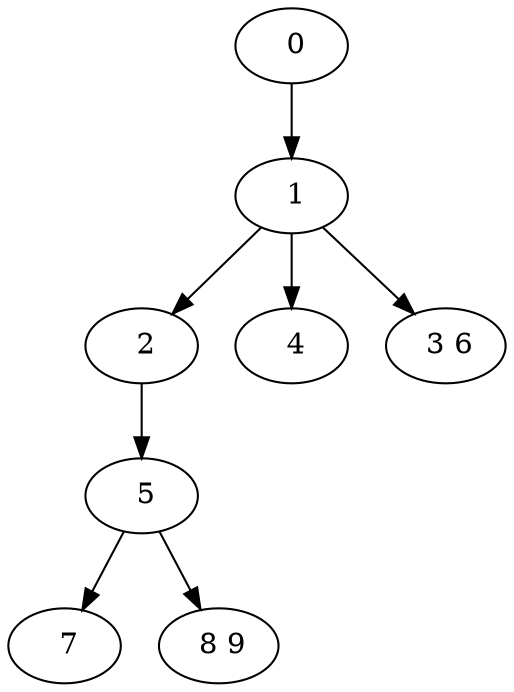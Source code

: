 digraph mytree {
" 0" -> " 1";
" 1" -> " 2";
" 1" -> " 4";
" 1" -> " 3 6";
" 2" -> " 5";
" 4";
" 3 6";
" 5" -> " 7";
" 5" -> " 8 9";
" 7";
" 8 9";
}
